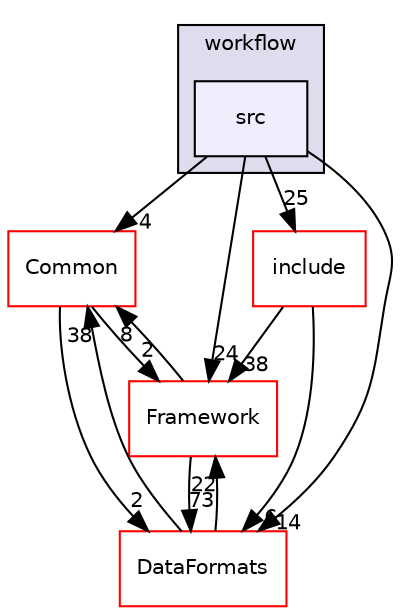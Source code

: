 digraph "/home/travis/build/AliceO2Group/AliceO2/Detectors/FIT/FT0/workflow/src" {
  bgcolor=transparent;
  compound=true
  node [ fontsize="10", fontname="Helvetica"];
  edge [ labelfontsize="10", labelfontname="Helvetica"];
  subgraph clusterdir_db2620e5be5f5f7bc69e8ed28a3729c7 {
    graph [ bgcolor="#ddddee", pencolor="black", label="workflow" fontname="Helvetica", fontsize="10", URL="dir_db2620e5be5f5f7bc69e8ed28a3729c7.html"]
  dir_653475d871d0e907f9d0ff42c790e616 [shape=box, label="src", style="filled", fillcolor="#eeeeff", pencolor="black", URL="dir_653475d871d0e907f9d0ff42c790e616.html"];
  }
  dir_4ab6b4cc6a7edbff49100e9123df213f [shape=box label="Common" color="red" URL="dir_4ab6b4cc6a7edbff49100e9123df213f.html"];
  dir_ddefa1c93b06b88863ed284983804d8f [shape=box label="include" color="red" URL="dir_ddefa1c93b06b88863ed284983804d8f.html"];
  dir_bcbb2cf9a3d3d83e5515c82071a07177 [shape=box label="Framework" color="red" URL="dir_bcbb2cf9a3d3d83e5515c82071a07177.html"];
  dir_2171f7ec022c5423887b07c69b2f5b48 [shape=box label="DataFormats" color="red" URL="dir_2171f7ec022c5423887b07c69b2f5b48.html"];
  dir_653475d871d0e907f9d0ff42c790e616->dir_4ab6b4cc6a7edbff49100e9123df213f [headlabel="4", labeldistance=1.5 headhref="dir_000445_000036.html"];
  dir_653475d871d0e907f9d0ff42c790e616->dir_ddefa1c93b06b88863ed284983804d8f [headlabel="25", labeldistance=1.5 headhref="dir_000445_000431.html"];
  dir_653475d871d0e907f9d0ff42c790e616->dir_bcbb2cf9a3d3d83e5515c82071a07177 [headlabel="24", labeldistance=1.5 headhref="dir_000445_000063.html"];
  dir_653475d871d0e907f9d0ff42c790e616->dir_2171f7ec022c5423887b07c69b2f5b48 [headlabel="14", labeldistance=1.5 headhref="dir_000445_000090.html"];
  dir_4ab6b4cc6a7edbff49100e9123df213f->dir_bcbb2cf9a3d3d83e5515c82071a07177 [headlabel="2", labeldistance=1.5 headhref="dir_000036_000063.html"];
  dir_4ab6b4cc6a7edbff49100e9123df213f->dir_2171f7ec022c5423887b07c69b2f5b48 [headlabel="2", labeldistance=1.5 headhref="dir_000036_000090.html"];
  dir_ddefa1c93b06b88863ed284983804d8f->dir_bcbb2cf9a3d3d83e5515c82071a07177 [headlabel="38", labeldistance=1.5 headhref="dir_000431_000063.html"];
  dir_ddefa1c93b06b88863ed284983804d8f->dir_2171f7ec022c5423887b07c69b2f5b48 [headlabel="6", labeldistance=1.5 headhref="dir_000431_000090.html"];
  dir_bcbb2cf9a3d3d83e5515c82071a07177->dir_4ab6b4cc6a7edbff49100e9123df213f [headlabel="8", labeldistance=1.5 headhref="dir_000063_000036.html"];
  dir_bcbb2cf9a3d3d83e5515c82071a07177->dir_2171f7ec022c5423887b07c69b2f5b48 [headlabel="73", labeldistance=1.5 headhref="dir_000063_000090.html"];
  dir_2171f7ec022c5423887b07c69b2f5b48->dir_4ab6b4cc6a7edbff49100e9123df213f [headlabel="38", labeldistance=1.5 headhref="dir_000090_000036.html"];
  dir_2171f7ec022c5423887b07c69b2f5b48->dir_bcbb2cf9a3d3d83e5515c82071a07177 [headlabel="22", labeldistance=1.5 headhref="dir_000090_000063.html"];
}
